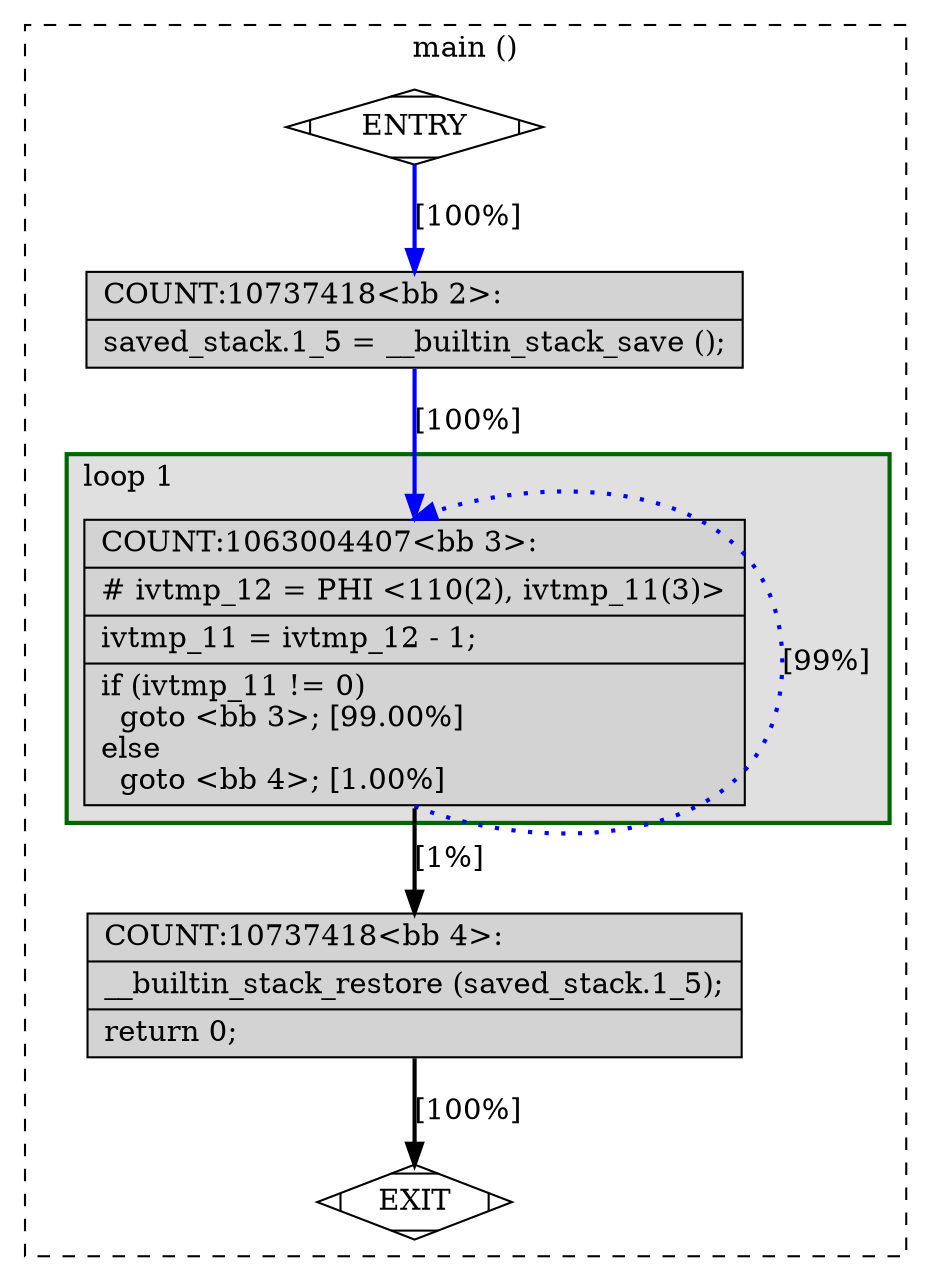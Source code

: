 digraph "token.c.183t.wrestrict" {
overlap=false;
subgraph "cluster_main" {
	style="dashed";
	color="black";
	label="main ()";
	subgraph cluster_0_1 {
	style="filled";
	color="darkgreen";
	fillcolor="grey88";
	label="loop 1";
	labeljust=l;
	penwidth=2;
	fn_0_basic_block_3 [shape=record,style=filled,fillcolor=lightgrey,label="{COUNT:1063004407\<bb\ 3\>:\l\
|#\ ivtmp_12\ =\ PHI\ \<110(2),\ ivtmp_11(3)\>\l\
|ivtmp_11\ =\ ivtmp_12\ -\ 1;\l\
|if\ (ivtmp_11\ !=\ 0)\l\
\ \ goto\ \<bb\ 3\>;\ [99.00%]\l\
else\l\
\ \ goto\ \<bb\ 4\>;\ [1.00%]\l\
}"];

	}
	fn_0_basic_block_0 [shape=Mdiamond,style=filled,fillcolor=white,label="ENTRY"];

	fn_0_basic_block_1 [shape=Mdiamond,style=filled,fillcolor=white,label="EXIT"];

	fn_0_basic_block_2 [shape=record,style=filled,fillcolor=lightgrey,label="{COUNT:10737418\<bb\ 2\>:\l\
|saved_stack.1_5\ =\ __builtin_stack_save\ ();\l\
}"];

	fn_0_basic_block_4 [shape=record,style=filled,fillcolor=lightgrey,label="{COUNT:10737418\<bb\ 4\>:\l\
|__builtin_stack_restore\ (saved_stack.1_5);\l\
|return\ 0;\l\
}"];

	fn_0_basic_block_0:s -> fn_0_basic_block_2:n [style="solid,bold",color=blue,weight=100,constraint=true,label="[100%]"];
	fn_0_basic_block_2:s -> fn_0_basic_block_3:n [style="solid,bold",color=blue,weight=100,constraint=true,label="[100%]"];
	fn_0_basic_block_3:s -> fn_0_basic_block_3:n [style="dotted,bold",color=blue,weight=10,constraint=false,label="[99%]"];
	fn_0_basic_block_3:s -> fn_0_basic_block_4:n [style="solid,bold",color=black,weight=10,constraint=true,label="[1%]"];
	fn_0_basic_block_4:s -> fn_0_basic_block_1:n [style="solid,bold",color=black,weight=10,constraint=true,label="[100%]"];
	fn_0_basic_block_0:s -> fn_0_basic_block_1:n [style="invis",constraint=true];
}
}
